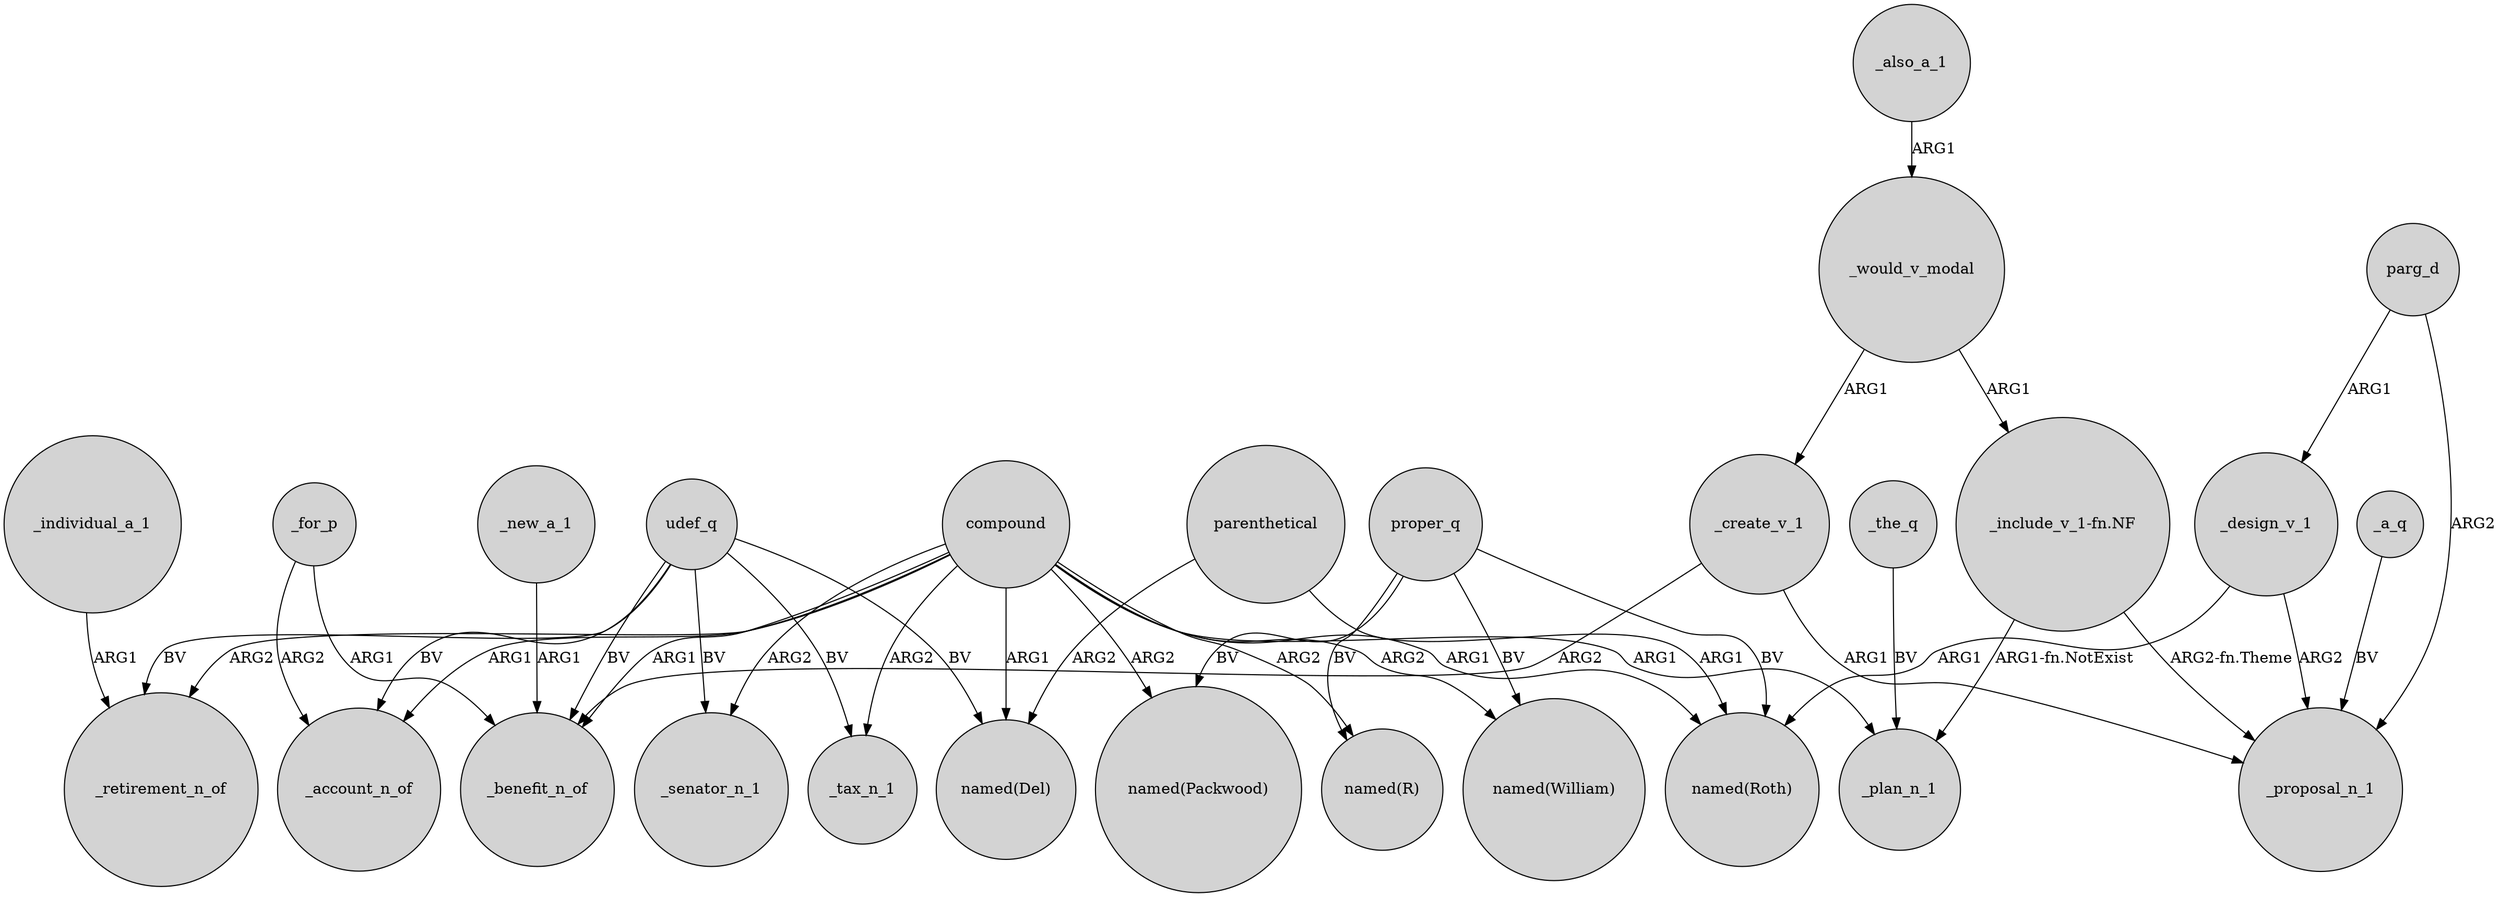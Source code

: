 digraph {
	node [shape=circle style=filled]
	proper_q -> "named(Packwood)" [label=BV]
	udef_q -> _senator_n_1 [label=BV]
	compound -> "named(R)" [label=ARG2]
	_would_v_modal -> "_include_v_1-fn.NF" [label=ARG1]
	_create_v_1 -> _benefit_n_of [label=ARG2]
	_the_q -> _plan_n_1 [label=BV]
	_for_p -> _account_n_of [label=ARG2]
	parenthetical -> "named(Del)" [label=ARG2]
	_individual_a_1 -> _retirement_n_of [label=ARG1]
	compound -> _plan_n_1 [label=ARG1]
	_create_v_1 -> _proposal_n_1 [label=ARG1]
	compound -> _account_n_of [label=ARG1]
	udef_q -> _retirement_n_of [label=BV]
	parenthetical -> "named(Roth)" [label=ARG1]
	udef_q -> _tax_n_1 [label=BV]
	_design_v_1 -> _proposal_n_1 [label=ARG2]
	compound -> "named(Del)" [label=ARG1]
	_also_a_1 -> _would_v_modal [label=ARG1]
	compound -> "named(William)" [label=ARG2]
	proper_q -> "named(Roth)" [label=BV]
	compound -> "named(Roth)" [label=ARG1]
	compound -> _senator_n_1 [label=ARG2]
	"_include_v_1-fn.NF" -> _proposal_n_1 [label="ARG2-fn.Theme"]
	_new_a_1 -> _benefit_n_of [label=ARG1]
	compound -> _retirement_n_of [label=ARG2]
	udef_q -> _account_n_of [label=BV]
	compound -> "named(Packwood)" [label=ARG2]
	compound -> _benefit_n_of [label=ARG1]
	parg_d -> _design_v_1 [label=ARG1]
	_design_v_1 -> "named(Roth)" [label=ARG1]
	parg_d -> _proposal_n_1 [label=ARG2]
	_for_p -> _benefit_n_of [label=ARG1]
	proper_q -> "named(R)" [label=BV]
	"_include_v_1-fn.NF" -> _plan_n_1 [label="ARG1-fn.NotExist"]
	compound -> _tax_n_1 [label=ARG2]
	udef_q -> "named(Del)" [label=BV]
	udef_q -> _benefit_n_of [label=BV]
	_would_v_modal -> _create_v_1 [label=ARG1]
	proper_q -> "named(William)" [label=BV]
	_a_q -> _proposal_n_1 [label=BV]
}

